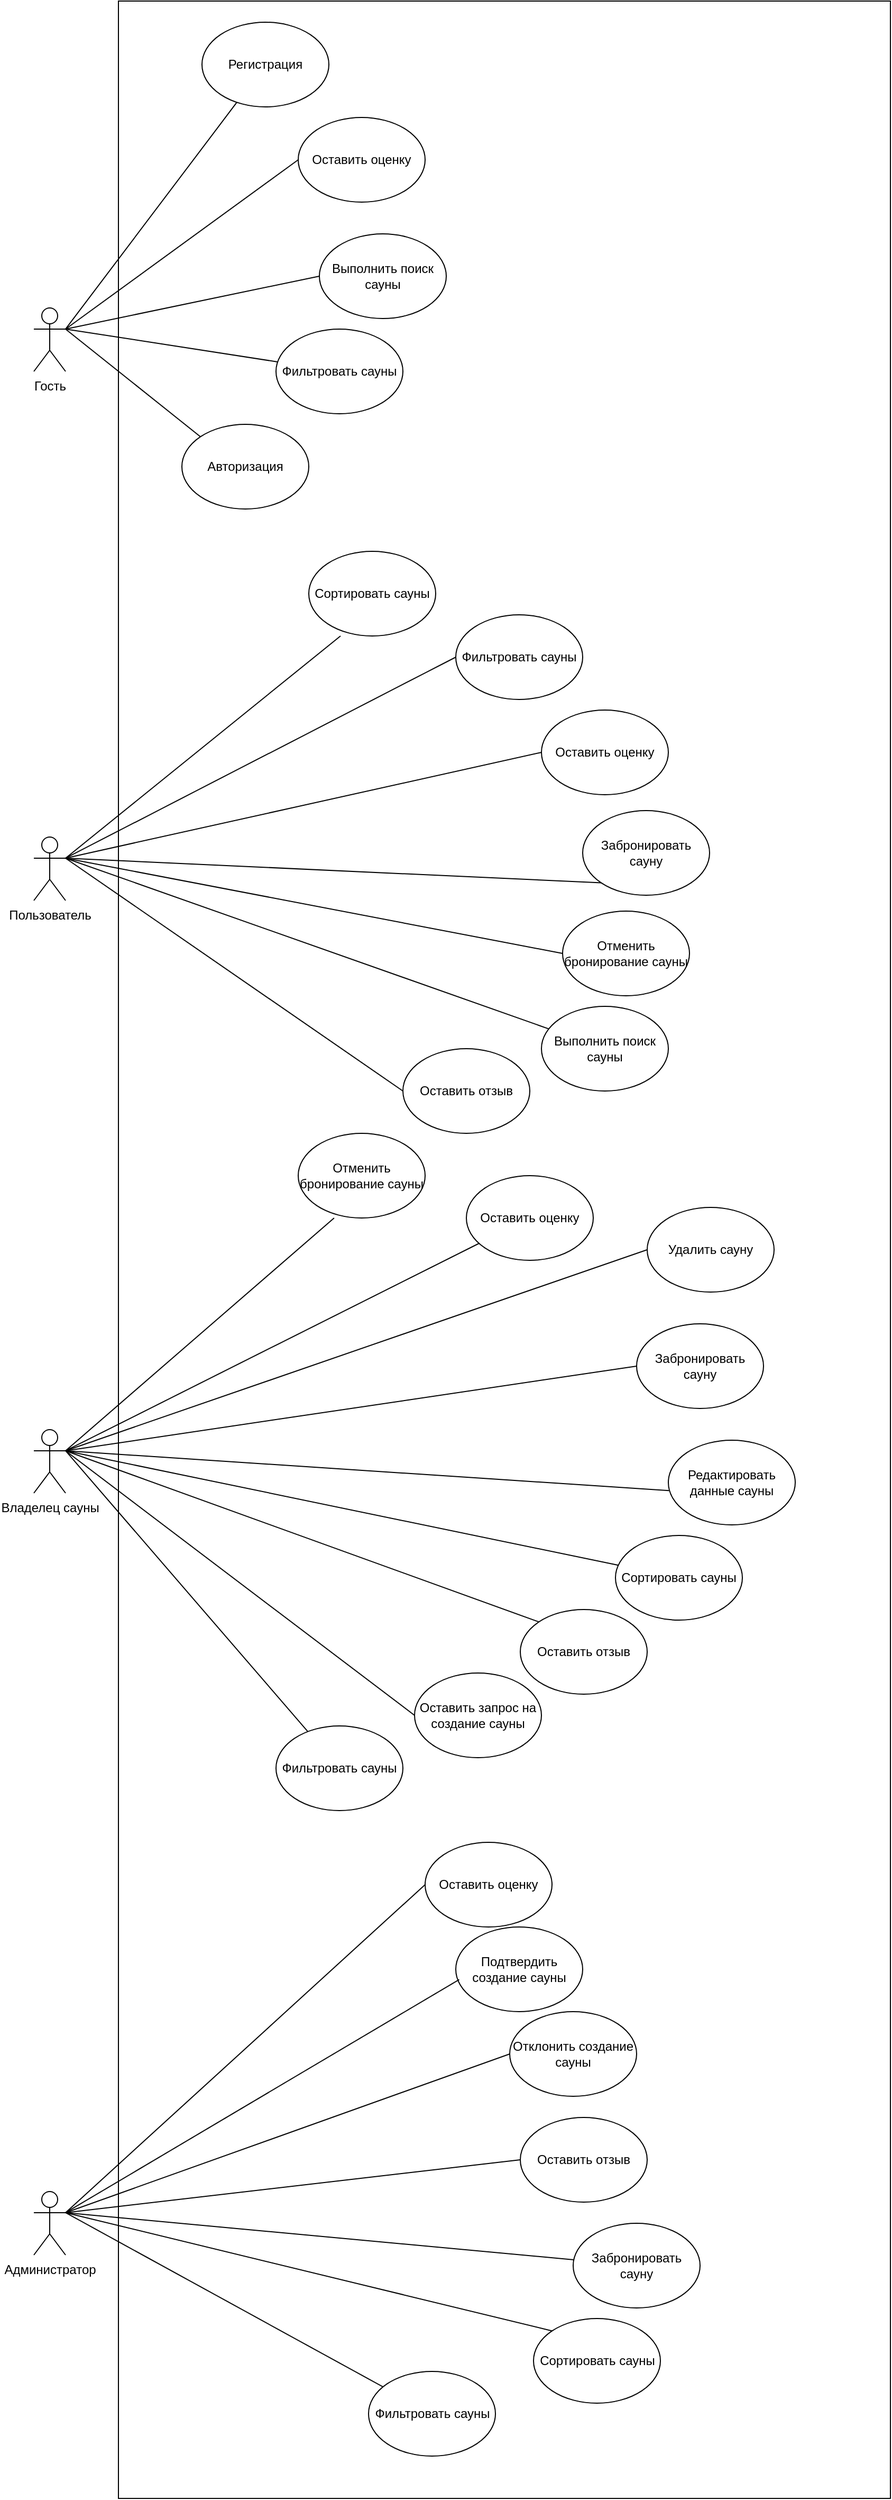 <mxfile version="24.7.16">
  <diagram name="Страница — 1" id="5ZGqqqUKCSmSxOfgcRZt">
    <mxGraphModel dx="2100" dy="2285" grid="1" gridSize="10" guides="1" tooltips="1" connect="1" arrows="1" fold="1" page="1" pageScale="1" pageWidth="827" pageHeight="1169" math="0" shadow="0">
      <root>
        <mxCell id="0" />
        <mxCell id="1" parent="0" />
        <mxCell id="yKXPYnApnbHHhDREXBA6-93" value="" style="rounded=0;whiteSpace=wrap;html=1;" vertex="1" parent="1">
          <mxGeometry x="410" y="-260" width="730" height="2360" as="geometry" />
        </mxCell>
        <mxCell id="yKXPYnApnbHHhDREXBA6-67" style="rounded=0;orthogonalLoop=1;jettySize=auto;html=1;exitX=1;exitY=0.333;exitDx=0;exitDy=0;exitPerimeter=0;endArrow=none;endFill=0;" edge="1" parent="1" source="yKXPYnApnbHHhDREXBA6-2" target="yKXPYnApnbHHhDREXBA6-65">
          <mxGeometry relative="1" as="geometry" />
        </mxCell>
        <mxCell id="yKXPYnApnbHHhDREXBA6-68" style="rounded=0;orthogonalLoop=1;jettySize=auto;html=1;exitX=1;exitY=0.333;exitDx=0;exitDy=0;exitPerimeter=0;endArrow=none;endFill=0;" edge="1" parent="1" source="yKXPYnApnbHHhDREXBA6-2" target="yKXPYnApnbHHhDREXBA6-66">
          <mxGeometry relative="1" as="geometry" />
        </mxCell>
        <mxCell id="yKXPYnApnbHHhDREXBA6-75" style="rounded=0;orthogonalLoop=1;jettySize=auto;html=1;exitX=1;exitY=0.333;exitDx=0;exitDy=0;exitPerimeter=0;entryX=0;entryY=0;entryDx=0;entryDy=0;endArrow=none;endFill=0;" edge="1" parent="1" source="yKXPYnApnbHHhDREXBA6-2" target="yKXPYnApnbHHhDREXBA6-60">
          <mxGeometry relative="1" as="geometry" />
        </mxCell>
        <mxCell id="yKXPYnApnbHHhDREXBA6-76" style="rounded=0;orthogonalLoop=1;jettySize=auto;html=1;exitX=1;exitY=0.333;exitDx=0;exitDy=0;exitPerimeter=0;entryX=0;entryY=0.5;entryDx=0;entryDy=0;endArrow=none;endFill=0;" edge="1" parent="1" source="yKXPYnApnbHHhDREXBA6-2" target="yKXPYnApnbHHhDREXBA6-61">
          <mxGeometry relative="1" as="geometry" />
        </mxCell>
        <mxCell id="yKXPYnApnbHHhDREXBA6-77" style="rounded=0;orthogonalLoop=1;jettySize=auto;html=1;exitX=1;exitY=0.333;exitDx=0;exitDy=0;exitPerimeter=0;entryX=0;entryY=0.5;entryDx=0;entryDy=0;endArrow=none;endFill=0;" edge="1" parent="1" source="yKXPYnApnbHHhDREXBA6-2" target="yKXPYnApnbHHhDREXBA6-26">
          <mxGeometry relative="1" as="geometry" />
        </mxCell>
        <mxCell id="yKXPYnApnbHHhDREXBA6-78" style="rounded=0;orthogonalLoop=1;jettySize=auto;html=1;exitX=1;exitY=0.333;exitDx=0;exitDy=0;exitPerimeter=0;entryX=0;entryY=0.5;entryDx=0;entryDy=0;endArrow=none;endFill=0;" edge="1" parent="1" source="yKXPYnApnbHHhDREXBA6-2" target="yKXPYnApnbHHhDREXBA6-59">
          <mxGeometry relative="1" as="geometry" />
        </mxCell>
        <mxCell id="yKXPYnApnbHHhDREXBA6-2" value="Администратор" style="shape=umlActor;verticalLabelPosition=bottom;verticalAlign=top;html=1;outlineConnect=0;" vertex="1" parent="1">
          <mxGeometry x="330" y="1810" width="30" height="60" as="geometry" />
        </mxCell>
        <mxCell id="yKXPYnApnbHHhDREXBA6-4" style="rounded=0;orthogonalLoop=1;jettySize=auto;html=1;exitX=1;exitY=0.333;exitDx=0;exitDy=0;exitPerimeter=0;entryX=0;entryY=0.5;entryDx=0;entryDy=0;endArrow=none;endFill=0;" edge="1" parent="1" source="yKXPYnApnbHHhDREXBA6-7" target="yKXPYnApnbHHhDREXBA6-21">
          <mxGeometry relative="1" as="geometry" />
        </mxCell>
        <mxCell id="yKXPYnApnbHHhDREXBA6-54" style="rounded=0;orthogonalLoop=1;jettySize=auto;html=1;exitX=1;exitY=0.333;exitDx=0;exitDy=0;exitPerimeter=0;entryX=0;entryY=0.5;entryDx=0;entryDy=0;endArrow=none;endFill=0;" edge="1" parent="1" source="yKXPYnApnbHHhDREXBA6-7" target="yKXPYnApnbHHhDREXBA6-53">
          <mxGeometry relative="1" as="geometry" />
        </mxCell>
        <mxCell id="yKXPYnApnbHHhDREXBA6-58" style="rounded=0;orthogonalLoop=1;jettySize=auto;html=1;exitX=1;exitY=0.333;exitDx=0;exitDy=0;exitPerimeter=0;endArrow=none;endFill=0;" edge="1" parent="1" source="yKXPYnApnbHHhDREXBA6-7" target="yKXPYnApnbHHhDREXBA6-57">
          <mxGeometry relative="1" as="geometry" />
        </mxCell>
        <mxCell id="yKXPYnApnbHHhDREXBA6-69" style="rounded=0;orthogonalLoop=1;jettySize=auto;html=1;exitX=1;exitY=0.333;exitDx=0;exitDy=0;exitPerimeter=0;startArrow=none;startFill=0;endArrow=none;endFill=0;" edge="1" parent="1" source="yKXPYnApnbHHhDREXBA6-7" target="yKXPYnApnbHHhDREXBA6-48">
          <mxGeometry relative="1" as="geometry" />
        </mxCell>
        <mxCell id="yKXPYnApnbHHhDREXBA6-70" style="rounded=0;orthogonalLoop=1;jettySize=auto;html=1;exitX=1;exitY=0.333;exitDx=0;exitDy=0;exitPerimeter=0;entryX=0;entryY=0.5;entryDx=0;entryDy=0;endArrow=none;endFill=0;" edge="1" parent="1" source="yKXPYnApnbHHhDREXBA6-7" target="yKXPYnApnbHHhDREXBA6-22">
          <mxGeometry relative="1" as="geometry" />
        </mxCell>
        <mxCell id="yKXPYnApnbHHhDREXBA6-72" style="rounded=0;orthogonalLoop=1;jettySize=auto;html=1;exitX=1;exitY=0.333;exitDx=0;exitDy=0;exitPerimeter=0;endArrow=none;endFill=0;" edge="1" parent="1" source="yKXPYnApnbHHhDREXBA6-7" target="yKXPYnApnbHHhDREXBA6-47">
          <mxGeometry relative="1" as="geometry" />
        </mxCell>
        <mxCell id="yKXPYnApnbHHhDREXBA6-73" style="rounded=0;orthogonalLoop=1;jettySize=auto;html=1;exitX=1;exitY=0.333;exitDx=0;exitDy=0;exitPerimeter=0;entryX=0;entryY=0;entryDx=0;entryDy=0;endArrow=none;endFill=0;" edge="1" parent="1" source="yKXPYnApnbHHhDREXBA6-7" target="yKXPYnApnbHHhDREXBA6-46">
          <mxGeometry relative="1" as="geometry" />
        </mxCell>
        <mxCell id="yKXPYnApnbHHhDREXBA6-7" value="Владелец сауны" style="shape=umlActor;verticalLabelPosition=bottom;verticalAlign=top;html=1;outlineConnect=0;" vertex="1" parent="1">
          <mxGeometry x="330" y="1090" width="30" height="60" as="geometry" />
        </mxCell>
        <mxCell id="yKXPYnApnbHHhDREXBA6-8" style="rounded=0;orthogonalLoop=1;jettySize=auto;html=1;exitX=1;exitY=0.333;exitDx=0;exitDy=0;exitPerimeter=0;entryX=0;entryY=0.5;entryDx=0;entryDy=0;endArrow=none;endFill=0;" edge="1" parent="1" source="yKXPYnApnbHHhDREXBA6-14" target="yKXPYnApnbHHhDREXBA6-16">
          <mxGeometry relative="1" as="geometry" />
        </mxCell>
        <mxCell id="yKXPYnApnbHHhDREXBA6-10" style="rounded=0;orthogonalLoop=1;jettySize=auto;html=1;exitX=1;exitY=0.333;exitDx=0;exitDy=0;exitPerimeter=0;entryX=0;entryY=1;entryDx=0;entryDy=0;endArrow=none;endFill=0;" edge="1" parent="1" source="yKXPYnApnbHHhDREXBA6-14" target="yKXPYnApnbHHhDREXBA6-15">
          <mxGeometry relative="1" as="geometry" />
        </mxCell>
        <mxCell id="yKXPYnApnbHHhDREXBA6-40" style="rounded=0;orthogonalLoop=1;jettySize=auto;html=1;exitX=1;exitY=0.333;exitDx=0;exitDy=0;exitPerimeter=0;endArrow=none;endFill=0;" edge="1" parent="1" source="yKXPYnApnbHHhDREXBA6-14" target="yKXPYnApnbHHhDREXBA6-39">
          <mxGeometry relative="1" as="geometry" />
        </mxCell>
        <mxCell id="yKXPYnApnbHHhDREXBA6-82" style="rounded=0;orthogonalLoop=1;jettySize=auto;html=1;exitX=1;exitY=0.333;exitDx=0;exitDy=0;exitPerimeter=0;entryX=0;entryY=0.5;entryDx=0;entryDy=0;endArrow=none;endFill=0;" edge="1" parent="1" source="yKXPYnApnbHHhDREXBA6-14" target="yKXPYnApnbHHhDREXBA6-41">
          <mxGeometry relative="1" as="geometry" />
        </mxCell>
        <mxCell id="yKXPYnApnbHHhDREXBA6-83" style="rounded=0;orthogonalLoop=1;jettySize=auto;html=1;exitX=1;exitY=0.333;exitDx=0;exitDy=0;exitPerimeter=0;entryX=0;entryY=0.5;entryDx=0;entryDy=0;endArrow=none;endFill=0;" edge="1" parent="1" source="yKXPYnApnbHHhDREXBA6-14" target="yKXPYnApnbHHhDREXBA6-36">
          <mxGeometry relative="1" as="geometry" />
        </mxCell>
        <mxCell id="yKXPYnApnbHHhDREXBA6-84" style="rounded=0;orthogonalLoop=1;jettySize=auto;html=1;exitX=1;exitY=0.333;exitDx=0;exitDy=0;exitPerimeter=0;entryX=0;entryY=0.5;entryDx=0;entryDy=0;endArrow=none;endFill=0;" edge="1" parent="1" source="yKXPYnApnbHHhDREXBA6-14" target="yKXPYnApnbHHhDREXBA6-17">
          <mxGeometry relative="1" as="geometry" />
        </mxCell>
        <mxCell id="yKXPYnApnbHHhDREXBA6-14" value="Пользователь" style="shape=umlActor;verticalLabelPosition=bottom;verticalAlign=top;html=1;outlineConnect=0;" vertex="1" parent="1">
          <mxGeometry x="330" y="530" width="30" height="60" as="geometry" />
        </mxCell>
        <mxCell id="yKXPYnApnbHHhDREXBA6-15" value="Забронировать сауну" style="ellipse;whiteSpace=wrap;html=1;" vertex="1" parent="1">
          <mxGeometry x="849" y="505" width="120" height="80" as="geometry" />
        </mxCell>
        <mxCell id="yKXPYnApnbHHhDREXBA6-16" value="Отменить бронирование сауны" style="ellipse;whiteSpace=wrap;html=1;" vertex="1" parent="1">
          <mxGeometry x="830" y="600" width="120" height="80" as="geometry" />
        </mxCell>
        <mxCell id="yKXPYnApnbHHhDREXBA6-17" value="Оставить отзыв" style="ellipse;whiteSpace=wrap;html=1;" vertex="1" parent="1">
          <mxGeometry x="679" y="730" width="120" height="80" as="geometry" />
        </mxCell>
        <mxCell id="yKXPYnApnbHHhDREXBA6-18" value="Сортировать сауны" style="ellipse;whiteSpace=wrap;html=1;" vertex="1" parent="1">
          <mxGeometry x="590" y="260" width="120" height="80" as="geometry" />
        </mxCell>
        <mxCell id="yKXPYnApnbHHhDREXBA6-21" value="Оставить запрос на создание сауны" style="ellipse;whiteSpace=wrap;html=1;" vertex="1" parent="1">
          <mxGeometry x="690" y="1320" width="120" height="80" as="geometry" />
        </mxCell>
        <mxCell id="yKXPYnApnbHHhDREXBA6-22" value="Удалить сауну" style="ellipse;whiteSpace=wrap;html=1;" vertex="1" parent="1">
          <mxGeometry x="910" y="880" width="120" height="80" as="geometry" />
        </mxCell>
        <mxCell id="yKXPYnApnbHHhDREXBA6-23" value="Редактировать данные сауны" style="ellipse;whiteSpace=wrap;html=1;" vertex="1" parent="1">
          <mxGeometry x="930" y="1100" width="120" height="80" as="geometry" />
        </mxCell>
        <mxCell id="yKXPYnApnbHHhDREXBA6-24" value="Подтвердить создание сауны" style="ellipse;whiteSpace=wrap;html=1;" vertex="1" parent="1">
          <mxGeometry x="729" y="1560" width="120" height="80" as="geometry" />
        </mxCell>
        <mxCell id="yKXPYnApnbHHhDREXBA6-25" style="rounded=0;orthogonalLoop=1;jettySize=auto;html=1;exitX=1;exitY=0.333;exitDx=0;exitDy=0;exitPerimeter=0;entryX=0.027;entryY=0.621;entryDx=0;entryDy=0;entryPerimeter=0;endArrow=none;endFill=0;" edge="1" parent="1" source="yKXPYnApnbHHhDREXBA6-2" target="yKXPYnApnbHHhDREXBA6-24">
          <mxGeometry relative="1" as="geometry" />
        </mxCell>
        <mxCell id="yKXPYnApnbHHhDREXBA6-26" value="Отклонить создание сауны" style="ellipse;whiteSpace=wrap;html=1;" vertex="1" parent="1">
          <mxGeometry x="780" y="1640" width="120" height="80" as="geometry" />
        </mxCell>
        <mxCell id="yKXPYnApnbHHhDREXBA6-28" style="rounded=0;orthogonalLoop=1;jettySize=auto;html=1;exitX=1;exitY=0.333;exitDx=0;exitDy=0;exitPerimeter=0;endArrow=none;endFill=0;" edge="1" parent="1" source="yKXPYnApnbHHhDREXBA6-29" target="yKXPYnApnbHHhDREXBA6-33">
          <mxGeometry relative="1" as="geometry" />
        </mxCell>
        <mxCell id="yKXPYnApnbHHhDREXBA6-85" style="rounded=0;orthogonalLoop=1;jettySize=auto;html=1;exitX=1;exitY=0.333;exitDx=0;exitDy=0;exitPerimeter=0;entryX=0;entryY=0.5;entryDx=0;entryDy=0;endArrow=none;endFill=0;" edge="1" parent="1" source="yKXPYnApnbHHhDREXBA6-29" target="yKXPYnApnbHHhDREXBA6-30">
          <mxGeometry relative="1" as="geometry" />
        </mxCell>
        <mxCell id="yKXPYnApnbHHhDREXBA6-86" style="rounded=0;orthogonalLoop=1;jettySize=auto;html=1;exitX=1;exitY=0.333;exitDx=0;exitDy=0;exitPerimeter=0;entryX=0;entryY=0.5;entryDx=0;entryDy=0;endArrow=none;endFill=0;" edge="1" parent="1" source="yKXPYnApnbHHhDREXBA6-29" target="yKXPYnApnbHHhDREXBA6-31">
          <mxGeometry relative="1" as="geometry" />
        </mxCell>
        <mxCell id="yKXPYnApnbHHhDREXBA6-87" style="rounded=0;orthogonalLoop=1;jettySize=auto;html=1;exitX=1;exitY=0.333;exitDx=0;exitDy=0;exitPerimeter=0;endArrow=none;endFill=0;" edge="1" parent="1" source="yKXPYnApnbHHhDREXBA6-29" target="yKXPYnApnbHHhDREXBA6-32">
          <mxGeometry relative="1" as="geometry" />
        </mxCell>
        <mxCell id="yKXPYnApnbHHhDREXBA6-88" style="rounded=0;orthogonalLoop=1;jettySize=auto;html=1;exitX=1;exitY=0.333;exitDx=0;exitDy=0;exitPerimeter=0;entryX=0;entryY=0;entryDx=0;entryDy=0;endArrow=none;endFill=0;" edge="1" parent="1" source="yKXPYnApnbHHhDREXBA6-29" target="yKXPYnApnbHHhDREXBA6-34">
          <mxGeometry relative="1" as="geometry" />
        </mxCell>
        <mxCell id="yKXPYnApnbHHhDREXBA6-29" value="Гость" style="shape=umlActor;verticalLabelPosition=bottom;verticalAlign=top;html=1;outlineConnect=0;" vertex="1" parent="1">
          <mxGeometry x="330" y="30" width="30" height="60" as="geometry" />
        </mxCell>
        <mxCell id="yKXPYnApnbHHhDREXBA6-30" value="&lt;div&gt;Оставить оценку&lt;/div&gt;" style="ellipse;whiteSpace=wrap;html=1;" vertex="1" parent="1">
          <mxGeometry x="580" y="-150" width="120" height="80" as="geometry" />
        </mxCell>
        <mxCell id="yKXPYnApnbHHhDREXBA6-31" value="Выполнить поиск сауны" style="ellipse;whiteSpace=wrap;html=1;" vertex="1" parent="1">
          <mxGeometry x="600" y="-40" width="120" height="80" as="geometry" />
        </mxCell>
        <mxCell id="yKXPYnApnbHHhDREXBA6-32" value="Фильтровать сауны" style="ellipse;whiteSpace=wrap;html=1;" vertex="1" parent="1">
          <mxGeometry x="559" y="50" width="120" height="80" as="geometry" />
        </mxCell>
        <mxCell id="yKXPYnApnbHHhDREXBA6-33" value="Регистрация" style="ellipse;whiteSpace=wrap;html=1;" vertex="1" parent="1">
          <mxGeometry x="489" y="-240" width="120" height="80" as="geometry" />
        </mxCell>
        <mxCell id="yKXPYnApnbHHhDREXBA6-34" value="Авторизация" style="ellipse;whiteSpace=wrap;html=1;" vertex="1" parent="1">
          <mxGeometry x="470" y="140" width="120" height="80" as="geometry" />
        </mxCell>
        <mxCell id="yKXPYnApnbHHhDREXBA6-36" value="&lt;div&gt;Оставить оценку&lt;/div&gt;" style="ellipse;whiteSpace=wrap;html=1;" vertex="1" parent="1">
          <mxGeometry x="810" y="410" width="120" height="80" as="geometry" />
        </mxCell>
        <mxCell id="yKXPYnApnbHHhDREXBA6-39" value="Выполнить поиск сауны" style="ellipse;whiteSpace=wrap;html=1;" vertex="1" parent="1">
          <mxGeometry x="810" y="690" width="120" height="80" as="geometry" />
        </mxCell>
        <mxCell id="yKXPYnApnbHHhDREXBA6-41" value="Фильтровать сауны" style="ellipse;whiteSpace=wrap;html=1;" vertex="1" parent="1">
          <mxGeometry x="729" y="320" width="120" height="80" as="geometry" />
        </mxCell>
        <mxCell id="yKXPYnApnbHHhDREXBA6-46" value="Оставить отзыв" style="ellipse;whiteSpace=wrap;html=1;" vertex="1" parent="1">
          <mxGeometry x="790" y="1260" width="120" height="80" as="geometry" />
        </mxCell>
        <mxCell id="yKXPYnApnbHHhDREXBA6-47" value="Сортировать сауны" style="ellipse;whiteSpace=wrap;html=1;" vertex="1" parent="1">
          <mxGeometry x="880" y="1190" width="120" height="80" as="geometry" />
        </mxCell>
        <mxCell id="yKXPYnApnbHHhDREXBA6-48" value="&lt;div&gt;Оставить оценку&lt;/div&gt;" style="ellipse;whiteSpace=wrap;html=1;" vertex="1" parent="1">
          <mxGeometry x="739" y="850" width="120" height="80" as="geometry" />
        </mxCell>
        <mxCell id="yKXPYnApnbHHhDREXBA6-53" value="Забронировать сауну" style="ellipse;whiteSpace=wrap;html=1;" vertex="1" parent="1">
          <mxGeometry x="900" y="990" width="120" height="80" as="geometry" />
        </mxCell>
        <mxCell id="yKXPYnApnbHHhDREXBA6-55" value="Отменить бронирование сауны" style="ellipse;whiteSpace=wrap;html=1;" vertex="1" parent="1">
          <mxGeometry x="580" y="810" width="120" height="80" as="geometry" />
        </mxCell>
        <mxCell id="yKXPYnApnbHHhDREXBA6-56" style="rounded=0;orthogonalLoop=1;jettySize=auto;html=1;exitX=1;exitY=0.333;exitDx=0;exitDy=0;exitPerimeter=0;entryX=0.283;entryY=1;entryDx=0;entryDy=0;entryPerimeter=0;endArrow=none;endFill=0;" edge="1" parent="1" source="yKXPYnApnbHHhDREXBA6-7" target="yKXPYnApnbHHhDREXBA6-55">
          <mxGeometry relative="1" as="geometry" />
        </mxCell>
        <mxCell id="yKXPYnApnbHHhDREXBA6-57" value="Фильтровать сауны" style="ellipse;whiteSpace=wrap;html=1;" vertex="1" parent="1">
          <mxGeometry x="559" y="1370" width="120" height="80" as="geometry" />
        </mxCell>
        <mxCell id="yKXPYnApnbHHhDREXBA6-59" value="Оставить отзыв" style="ellipse;whiteSpace=wrap;html=1;" vertex="1" parent="1">
          <mxGeometry x="790" y="1740" width="120" height="80" as="geometry" />
        </mxCell>
        <mxCell id="yKXPYnApnbHHhDREXBA6-60" value="Сортировать сауны" style="ellipse;whiteSpace=wrap;html=1;" vertex="1" parent="1">
          <mxGeometry x="802.5" y="1930" width="120" height="80" as="geometry" />
        </mxCell>
        <mxCell id="yKXPYnApnbHHhDREXBA6-61" value="&lt;div&gt;Оставить оценку&lt;/div&gt;" style="ellipse;whiteSpace=wrap;html=1;" vertex="1" parent="1">
          <mxGeometry x="700" y="1480" width="120" height="80" as="geometry" />
        </mxCell>
        <mxCell id="yKXPYnApnbHHhDREXBA6-65" value="Забронировать сауну" style="ellipse;whiteSpace=wrap;html=1;" vertex="1" parent="1">
          <mxGeometry x="840" y="1840" width="120" height="80" as="geometry" />
        </mxCell>
        <mxCell id="yKXPYnApnbHHhDREXBA6-66" value="Фильтровать сауны" style="ellipse;whiteSpace=wrap;html=1;" vertex="1" parent="1">
          <mxGeometry x="646.5" y="1980" width="120" height="80" as="geometry" />
        </mxCell>
        <mxCell id="yKXPYnApnbHHhDREXBA6-71" style="rounded=0;orthogonalLoop=1;jettySize=auto;html=1;exitX=1;exitY=0.333;exitDx=0;exitDy=0;exitPerimeter=0;entryX=0.005;entryY=0.595;entryDx=0;entryDy=0;entryPerimeter=0;endArrow=none;endFill=0;" edge="1" parent="1" source="yKXPYnApnbHHhDREXBA6-7" target="yKXPYnApnbHHhDREXBA6-23">
          <mxGeometry relative="1" as="geometry" />
        </mxCell>
        <mxCell id="yKXPYnApnbHHhDREXBA6-81" style="rounded=0;orthogonalLoop=1;jettySize=auto;html=1;exitX=1;exitY=0.333;exitDx=0;exitDy=0;exitPerimeter=0;entryX=0.25;entryY=1;entryDx=0;entryDy=0;entryPerimeter=0;endArrow=none;endFill=0;" edge="1" parent="1" source="yKXPYnApnbHHhDREXBA6-14" target="yKXPYnApnbHHhDREXBA6-18">
          <mxGeometry relative="1" as="geometry" />
        </mxCell>
      </root>
    </mxGraphModel>
  </diagram>
</mxfile>
